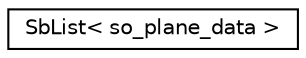 digraph "Graphical Class Hierarchy"
{
 // LATEX_PDF_SIZE
  edge [fontname="Helvetica",fontsize="10",labelfontname="Helvetica",labelfontsize="10"];
  node [fontname="Helvetica",fontsize="10",shape=record];
  rankdir="LR";
  Node0 [label="SbList\< so_plane_data \>",height=0.2,width=0.4,color="black", fillcolor="white", style="filled",URL="$classSbList.html",tooltip=" "];
}
